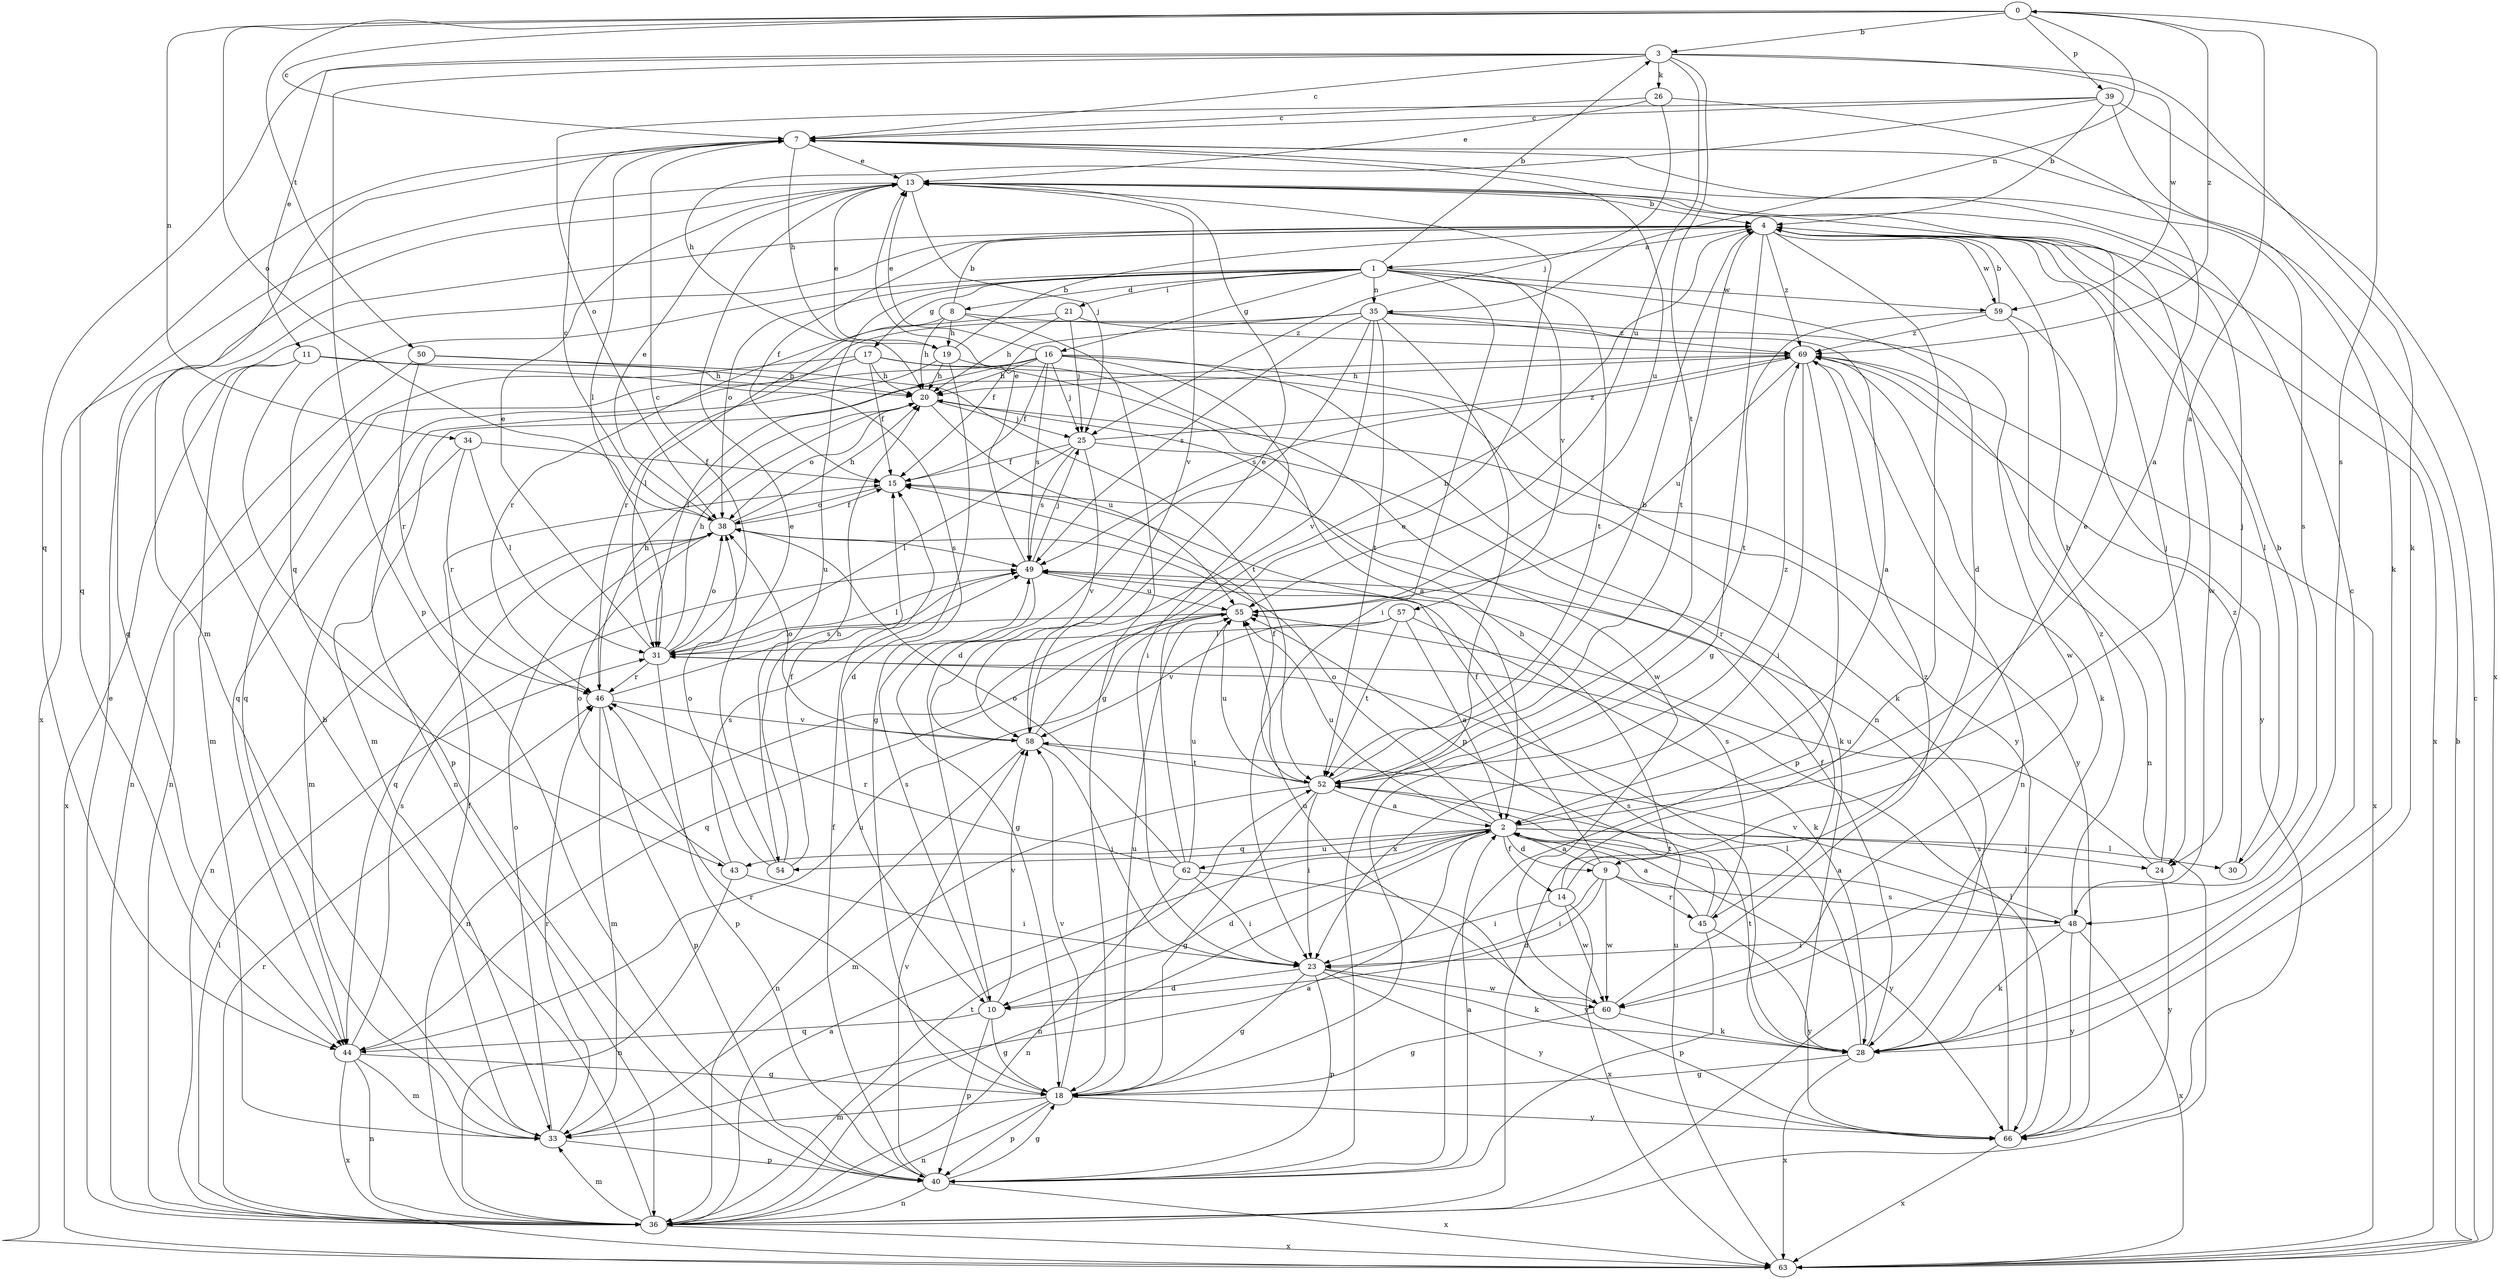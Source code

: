 strict digraph  {
0;
1;
2;
3;
4;
7;
8;
9;
10;
11;
13;
14;
15;
16;
17;
18;
19;
20;
21;
23;
24;
25;
26;
28;
30;
31;
33;
34;
35;
36;
38;
39;
40;
43;
44;
45;
46;
48;
49;
50;
52;
54;
55;
57;
58;
59;
60;
62;
63;
66;
69;
0 -> 3  [label=b];
0 -> 7  [label=c];
0 -> 34  [label=n];
0 -> 35  [label=n];
0 -> 38  [label=o];
0 -> 39  [label=p];
0 -> 48  [label=s];
0 -> 50  [label=t];
0 -> 69  [label=z];
1 -> 3  [label=b];
1 -> 8  [label=d];
1 -> 9  [label=d];
1 -> 16  [label=g];
1 -> 17  [label=g];
1 -> 21  [label=i];
1 -> 23  [label=i];
1 -> 35  [label=n];
1 -> 38  [label=o];
1 -> 43  [label=q];
1 -> 52  [label=t];
1 -> 54  [label=u];
1 -> 57  [label=v];
1 -> 59  [label=w];
2 -> 0  [label=a];
2 -> 9  [label=d];
2 -> 10  [label=d];
2 -> 14  [label=f];
2 -> 24  [label=j];
2 -> 30  [label=l];
2 -> 36  [label=n];
2 -> 38  [label=o];
2 -> 43  [label=q];
2 -> 54  [label=u];
2 -> 55  [label=u];
2 -> 62  [label=x];
2 -> 66  [label=y];
3 -> 7  [label=c];
3 -> 11  [label=e];
3 -> 26  [label=k];
3 -> 28  [label=k];
3 -> 40  [label=p];
3 -> 44  [label=q];
3 -> 52  [label=t];
3 -> 55  [label=u];
3 -> 59  [label=w];
4 -> 1  [label=a];
4 -> 15  [label=f];
4 -> 18  [label=g];
4 -> 24  [label=j];
4 -> 30  [label=l];
4 -> 36  [label=n];
4 -> 44  [label=q];
4 -> 52  [label=t];
4 -> 59  [label=w];
4 -> 63  [label=x];
4 -> 69  [label=z];
7 -> 13  [label=e];
7 -> 19  [label=h];
7 -> 31  [label=l];
7 -> 33  [label=m];
7 -> 44  [label=q];
7 -> 48  [label=s];
7 -> 55  [label=u];
8 -> 2  [label=a];
8 -> 4  [label=b];
8 -> 18  [label=g];
8 -> 19  [label=h];
8 -> 20  [label=h];
8 -> 31  [label=l];
9 -> 2  [label=a];
9 -> 10  [label=d];
9 -> 15  [label=f];
9 -> 23  [label=i];
9 -> 45  [label=r];
9 -> 48  [label=s];
9 -> 60  [label=w];
10 -> 18  [label=g];
10 -> 40  [label=p];
10 -> 44  [label=q];
10 -> 49  [label=s];
10 -> 58  [label=v];
11 -> 18  [label=g];
11 -> 20  [label=h];
11 -> 33  [label=m];
11 -> 40  [label=p];
11 -> 63  [label=x];
13 -> 4  [label=b];
13 -> 24  [label=j];
13 -> 25  [label=j];
13 -> 58  [label=v];
13 -> 60  [label=w];
13 -> 63  [label=x];
14 -> 13  [label=e];
14 -> 20  [label=h];
14 -> 23  [label=i];
14 -> 60  [label=w];
14 -> 63  [label=x];
15 -> 38  [label=o];
16 -> 13  [label=e];
16 -> 15  [label=f];
16 -> 20  [label=h];
16 -> 23  [label=i];
16 -> 25  [label=j];
16 -> 31  [label=l];
16 -> 44  [label=q];
16 -> 45  [label=r];
16 -> 49  [label=s];
16 -> 66  [label=y];
17 -> 2  [label=a];
17 -> 15  [label=f];
17 -> 20  [label=h];
17 -> 36  [label=n];
17 -> 44  [label=q];
17 -> 60  [label=w];
18 -> 33  [label=m];
18 -> 36  [label=n];
18 -> 40  [label=p];
18 -> 46  [label=r];
18 -> 55  [label=u];
18 -> 58  [label=v];
18 -> 66  [label=y];
19 -> 4  [label=b];
19 -> 10  [label=d];
19 -> 13  [label=e];
19 -> 20  [label=h];
19 -> 28  [label=k];
19 -> 36  [label=n];
20 -> 25  [label=j];
20 -> 38  [label=o];
20 -> 55  [label=u];
20 -> 66  [label=y];
21 -> 20  [label=h];
21 -> 25  [label=j];
21 -> 46  [label=r];
21 -> 69  [label=z];
23 -> 10  [label=d];
23 -> 18  [label=g];
23 -> 28  [label=k];
23 -> 40  [label=p];
23 -> 60  [label=w];
23 -> 66  [label=y];
24 -> 4  [label=b];
24 -> 55  [label=u];
24 -> 66  [label=y];
25 -> 15  [label=f];
25 -> 28  [label=k];
25 -> 31  [label=l];
25 -> 49  [label=s];
25 -> 58  [label=v];
25 -> 69  [label=z];
26 -> 2  [label=a];
26 -> 7  [label=c];
26 -> 13  [label=e];
26 -> 25  [label=j];
28 -> 7  [label=c];
28 -> 15  [label=f];
28 -> 18  [label=g];
28 -> 31  [label=l];
28 -> 49  [label=s];
28 -> 52  [label=t];
28 -> 63  [label=x];
30 -> 4  [label=b];
30 -> 69  [label=z];
31 -> 7  [label=c];
31 -> 13  [label=e];
31 -> 20  [label=h];
31 -> 38  [label=o];
31 -> 40  [label=p];
31 -> 46  [label=r];
33 -> 2  [label=a];
33 -> 15  [label=f];
33 -> 38  [label=o];
33 -> 40  [label=p];
33 -> 46  [label=r];
34 -> 15  [label=f];
34 -> 31  [label=l];
34 -> 33  [label=m];
34 -> 46  [label=r];
35 -> 10  [label=d];
35 -> 15  [label=f];
35 -> 40  [label=p];
35 -> 46  [label=r];
35 -> 49  [label=s];
35 -> 52  [label=t];
35 -> 58  [label=v];
35 -> 60  [label=w];
35 -> 69  [label=z];
36 -> 2  [label=a];
36 -> 4  [label=b];
36 -> 13  [label=e];
36 -> 31  [label=l];
36 -> 33  [label=m];
36 -> 46  [label=r];
36 -> 52  [label=t];
36 -> 63  [label=x];
38 -> 7  [label=c];
38 -> 13  [label=e];
38 -> 15  [label=f];
38 -> 20  [label=h];
38 -> 36  [label=n];
38 -> 44  [label=q];
38 -> 49  [label=s];
39 -> 4  [label=b];
39 -> 7  [label=c];
39 -> 20  [label=h];
39 -> 28  [label=k];
39 -> 38  [label=o];
39 -> 63  [label=x];
40 -> 2  [label=a];
40 -> 15  [label=f];
40 -> 18  [label=g];
40 -> 36  [label=n];
40 -> 58  [label=v];
40 -> 63  [label=x];
43 -> 23  [label=i];
43 -> 36  [label=n];
43 -> 38  [label=o];
43 -> 49  [label=s];
44 -> 18  [label=g];
44 -> 33  [label=m];
44 -> 36  [label=n];
44 -> 49  [label=s];
44 -> 55  [label=u];
44 -> 63  [label=x];
45 -> 2  [label=a];
45 -> 40  [label=p];
45 -> 49  [label=s];
45 -> 52  [label=t];
45 -> 66  [label=y];
46 -> 20  [label=h];
46 -> 33  [label=m];
46 -> 40  [label=p];
46 -> 49  [label=s];
46 -> 58  [label=v];
48 -> 2  [label=a];
48 -> 23  [label=i];
48 -> 28  [label=k];
48 -> 58  [label=v];
48 -> 63  [label=x];
48 -> 66  [label=y];
48 -> 69  [label=z];
49 -> 13  [label=e];
49 -> 18  [label=g];
49 -> 25  [label=j];
49 -> 31  [label=l];
49 -> 55  [label=u];
50 -> 20  [label=h];
50 -> 36  [label=n];
50 -> 46  [label=r];
50 -> 52  [label=t];
52 -> 2  [label=a];
52 -> 4  [label=b];
52 -> 15  [label=f];
52 -> 18  [label=g];
52 -> 23  [label=i];
52 -> 33  [label=m];
52 -> 55  [label=u];
52 -> 69  [label=z];
54 -> 13  [label=e];
54 -> 15  [label=f];
54 -> 20  [label=h];
54 -> 38  [label=o];
55 -> 31  [label=l];
55 -> 36  [label=n];
55 -> 44  [label=q];
57 -> 2  [label=a];
57 -> 28  [label=k];
57 -> 31  [label=l];
57 -> 52  [label=t];
57 -> 58  [label=v];
58 -> 4  [label=b];
58 -> 13  [label=e];
58 -> 23  [label=i];
58 -> 36  [label=n];
58 -> 38  [label=o];
58 -> 52  [label=t];
59 -> 4  [label=b];
59 -> 36  [label=n];
59 -> 52  [label=t];
59 -> 66  [label=y];
59 -> 69  [label=z];
60 -> 18  [label=g];
60 -> 28  [label=k];
60 -> 55  [label=u];
60 -> 69  [label=z];
62 -> 13  [label=e];
62 -> 23  [label=i];
62 -> 36  [label=n];
62 -> 38  [label=o];
62 -> 46  [label=r];
62 -> 55  [label=u];
62 -> 66  [label=y];
63 -> 4  [label=b];
63 -> 7  [label=c];
63 -> 55  [label=u];
66 -> 31  [label=l];
66 -> 49  [label=s];
66 -> 63  [label=x];
69 -> 20  [label=h];
69 -> 23  [label=i];
69 -> 28  [label=k];
69 -> 33  [label=m];
69 -> 36  [label=n];
69 -> 40  [label=p];
69 -> 49  [label=s];
69 -> 55  [label=u];
69 -> 63  [label=x];
}
